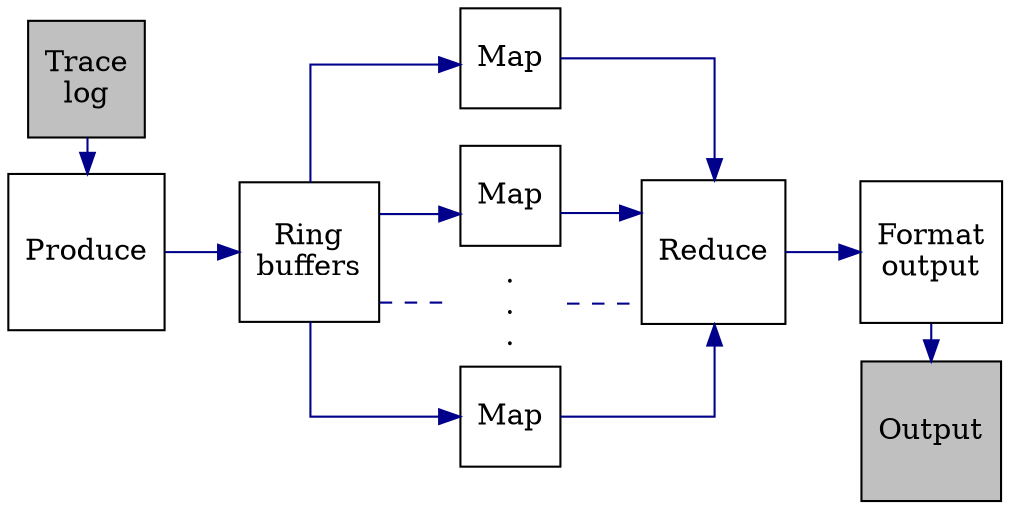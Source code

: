 digraph PET {
    rankdir = LR;
    size="8,5"
    splines=ortho;
    node [shape = square];
    edge [color = blue4];

    subgraph {
        rankdir = TB;
        rank="same";
        parse3 [shape="none",label=<.<br/>.<br/>.>,height="0.3",margin="0",fixedsize="true"]
        parse1->parse2 [style="invis"]
        parse2->parse3 [style="invis"]
        parse3->parse4 [style="invis"]
    }
    subgraph {
        rankdir = TB;
        rank="same";

        text->setup
        text [label=<Trace<br/>log>,fillcolor=gray,style=filled]
        setup [label=<Produce>]
    }
    setup -> split
    split [label=<Ring<br/>buffers>];
    split -> parse1 -> merge;
    split -> parse2 -> merge;
    split -> parse4 -> merge;
    split -> parse3->merge [style="dashed",arrowhead="none"]


    parse1 [label=<Map>];
    parse2 [label=<Map>];
    parse4 [label=<Map>];

    merge [label=<Reduce>]

    subgraph {
        rankdir = TB;
        rank="same";

        output [label=<Format<br/>output>]
        readable [label=<Output>,fillcolor=gray,style=filled]

        output->readable
    }

    merge->output

}

